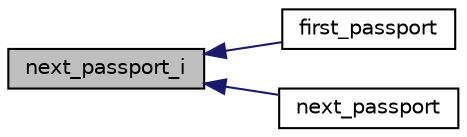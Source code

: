 digraph "next_passport_i"
{
  edge [fontname="Helvetica",fontsize="10",labelfontname="Helvetica",labelfontsize="10"];
  node [fontname="Helvetica",fontsize="10",shape=record];
  rankdir="LR";
  Node7246 [label="next_passport_i",height=0.2,width=0.4,color="black", fillcolor="grey75", style="filled", fontcolor="black"];
  Node7246 -> Node7247 [dir="back",color="midnightblue",fontsize="10",style="solid",fontname="Helvetica"];
  Node7247 [label="first_passport",height=0.2,width=0.4,color="black", fillcolor="white", style="filled",URL="$d0/dda/number__partition_8_c.html#a8e5f1fd6e29a944ed7eea797ad23d1c8"];
  Node7246 -> Node7248 [dir="back",color="midnightblue",fontsize="10",style="solid",fontname="Helvetica"];
  Node7248 [label="next_passport",height=0.2,width=0.4,color="black", fillcolor="white", style="filled",URL="$d0/dda/number__partition_8_c.html#aa1dae9a588e3f2fb6c230a5a4d338d9f"];
}
